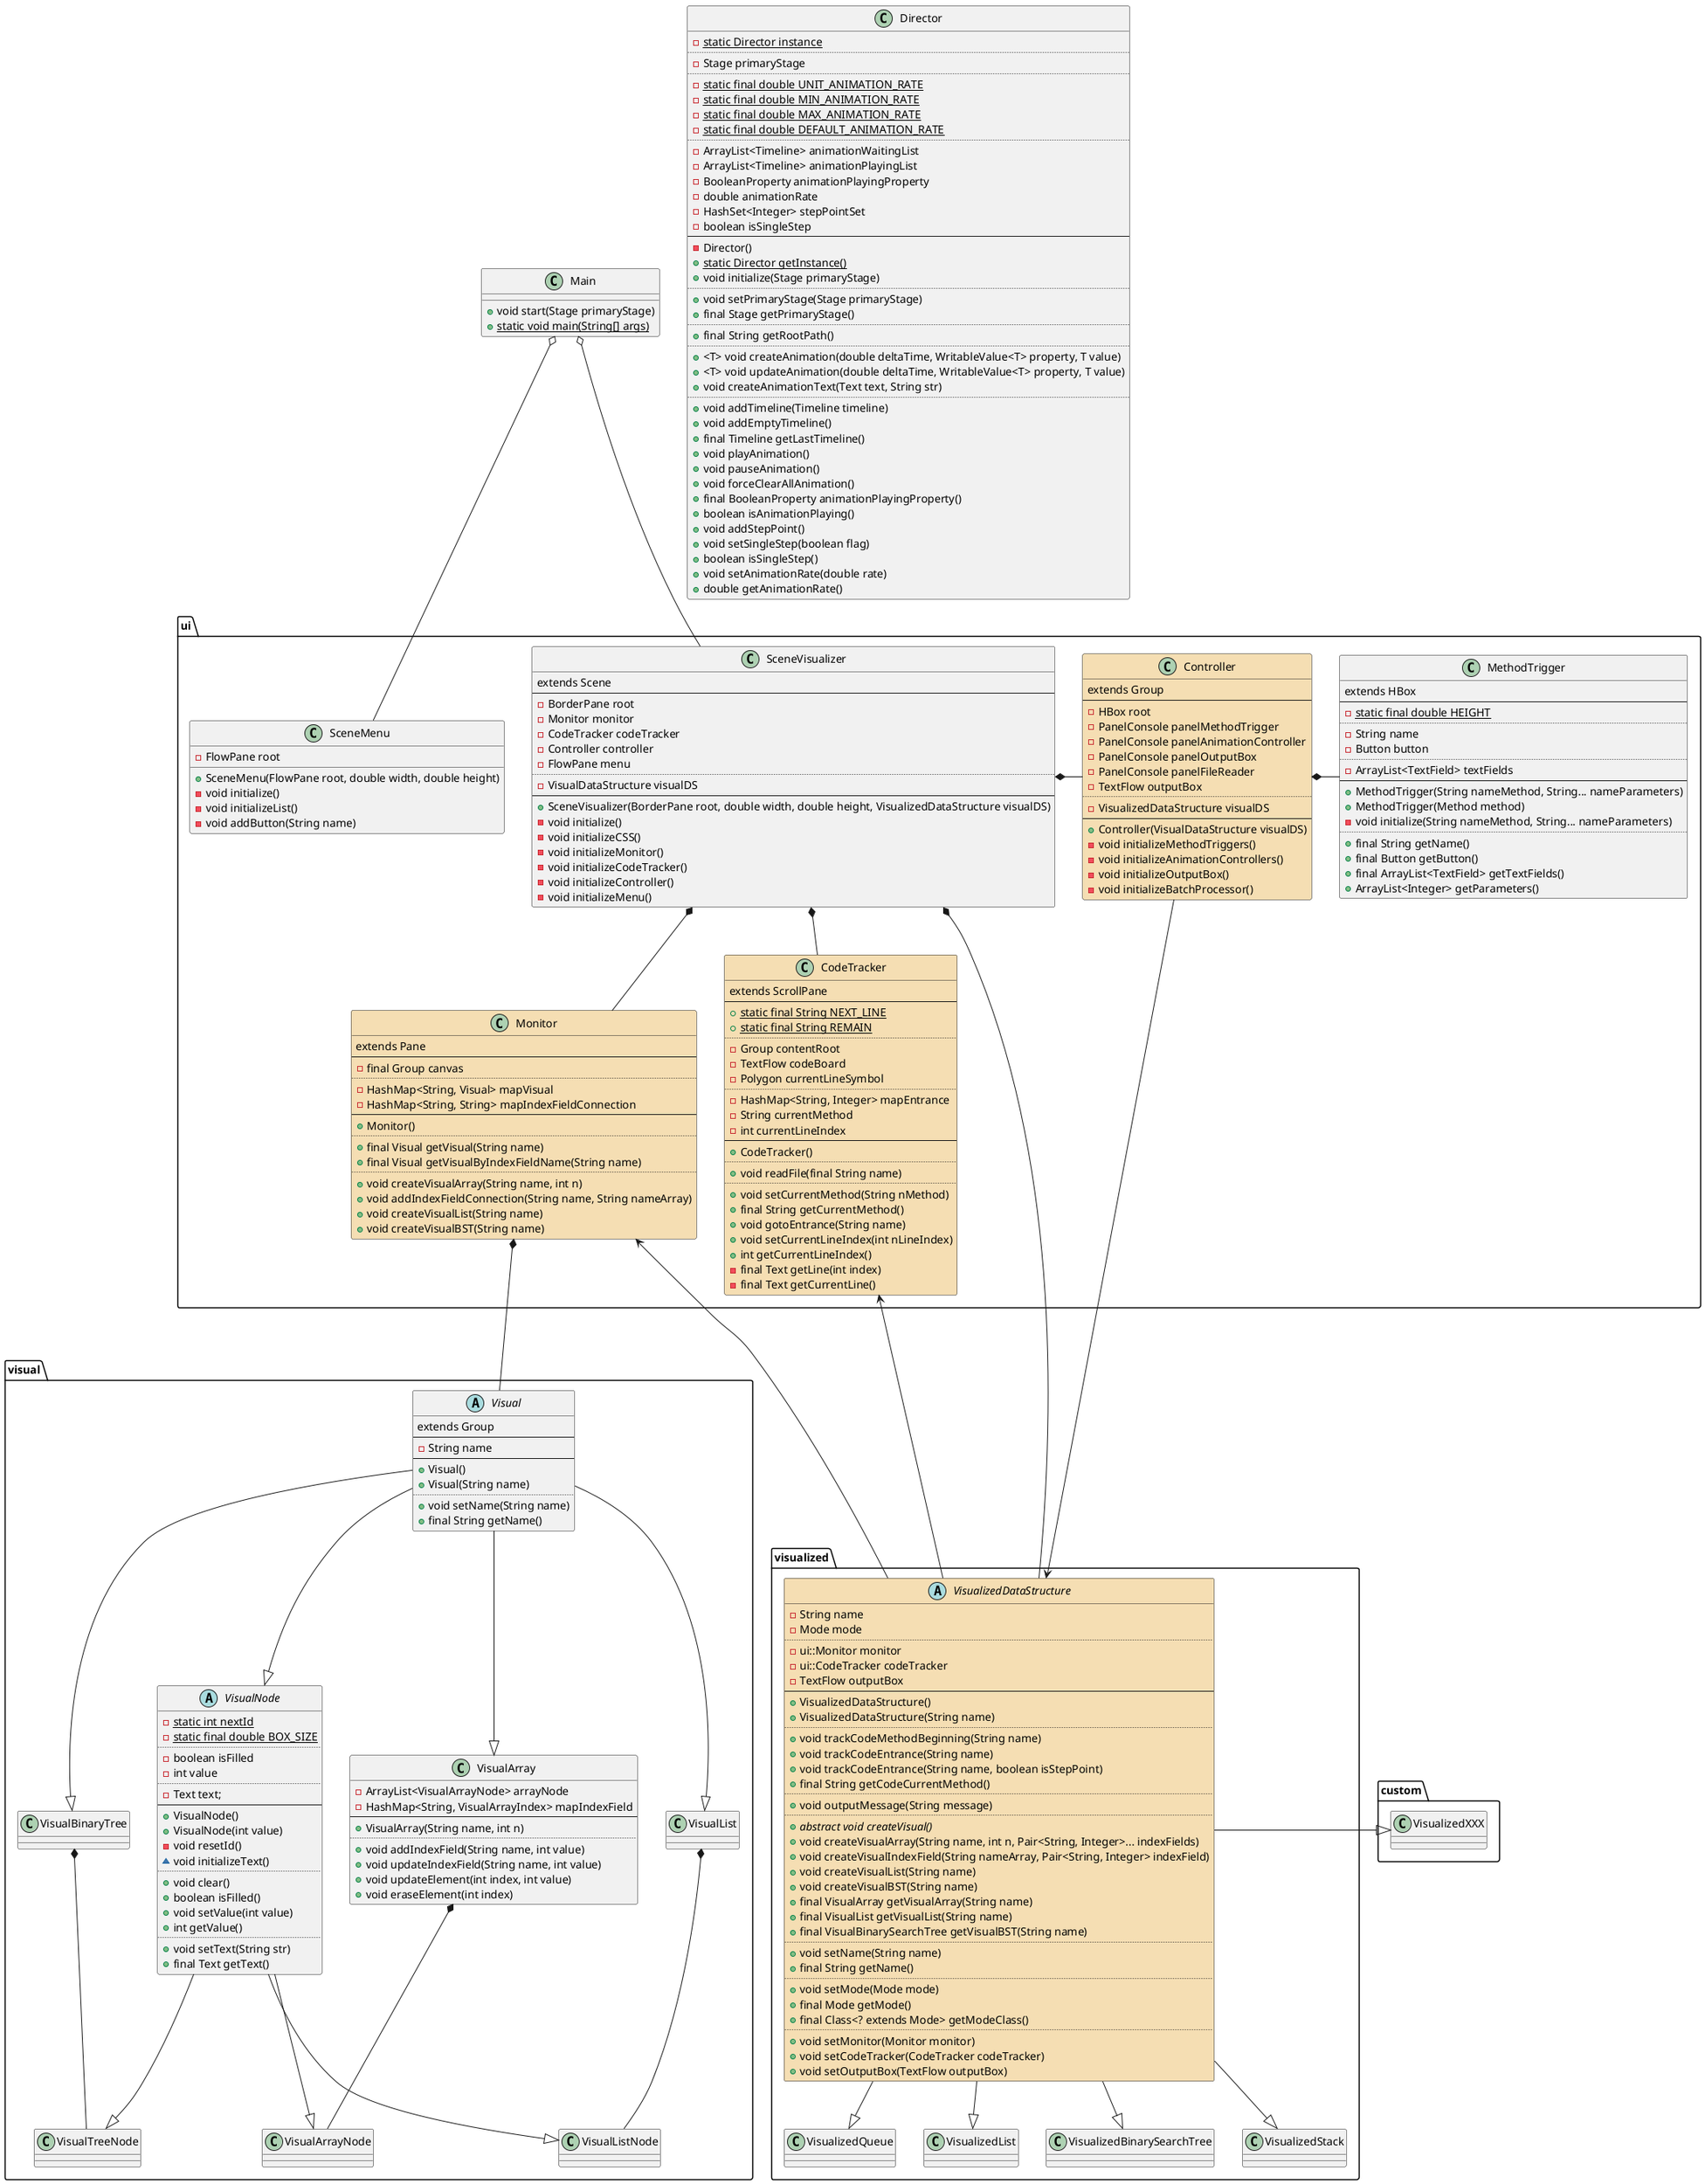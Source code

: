 @startuml demo

set namespaceSeparator ::

namespace ui {

    class SceneMenu {
        - FlowPane root
        + SceneMenu(FlowPane root, double width, double height)
        - void initialize()
        - void initializeList()
        - void addButton(String name)
    }

    class SceneVisualizer {
        extends Scene
        --
        - BorderPane root
        - Monitor monitor
        - CodeTracker codeTracker
        - Controller controller
        - FlowPane menu
        ..
        - VisualDataStructure visualDS
        --
        + SceneVisualizer(BorderPane root, double width, double height, VisualizedDataStructure visualDS)
        - void initialize()
        - void initializeCSS()
        - void initializeMonitor()
        - void initializeCodeTracker()
        - void initializeController()
        - void initializeMenu()
    }
    
    class Monitor #wheat {
        extends Pane
        --
        - final Group canvas
        ..
        - HashMap<String, Visual> mapVisual
        - HashMap<String, String> mapIndexFieldConnection
        --
        + Monitor()
        ..
        + final Visual getVisual(String name)
        + final Visual getVisualByIndexFieldName(String name)
        ..
        + void createVisualArray(String name, int n)
        + void addIndexFieldConnection(String name, String nameArray)
        + void createVisualList(String name)
        + void createVisualBST(String name)
    }

    class CodeTracker #wheat {
        extends ScrollPane
        --
        + {static} static final String NEXT_LINE
        + {static} static final String REMAIN
        ..
        - Group contentRoot
        - TextFlow codeBoard
        - Polygon currentLineSymbol
        ..
        - HashMap<String, Integer> mapEntrance
        - String currentMethod
        - int currentLineIndex
        --
        + CodeTracker()
        ..
        + void readFile(final String name)
        ..
        + void setCurrentMethod(String nMethod)
        + final String getCurrentMethod()
        + void gotoEntrance(String name)
        + void setCurrentLineIndex(int nLineIndex)
        + int getCurrentLineIndex()
        - final Text getLine(int index)
        - final Text getCurrentLine()
    }

    class Controller #wheat {
        extends Group
        --
        - HBox root
        - PanelConsole panelMethodTrigger
        - PanelConsole panelAnimationController
        - PanelConsole panelOutputBox
        - PanelConsole panelFileReader
        - TextFlow outputBox
        ..
        - VisualizedDataStructure visualDS
        --
        + Controller(VisualDataStructure visualDS)
        - void initializeMethodTriggers()
        - void initializeAnimationControllers()
        - void initializeOutputBox()
        - void initializeBatchProcessor()
    }
    class MethodTrigger {
        extends HBox
        --
        - {static} static final double HEIGHT
        ..
        - String name
        - Button button
        ..
        - ArrayList<TextField> textFields
        --
        + MethodTrigger(String nameMethod, String... nameParameters)
        + MethodTrigger(Method method)
        - void initialize(String nameMethod, String... nameParameters)
        ..
        + final String getName()
        + final Button getButton()
        + final ArrayList<TextField> getTextFields()
        + ArrayList<Integer> getParameters()
    }

    SceneVisualizer *- Controller
    SceneVisualizer *-- Monitor
    SceneVisualizer *-- CodeTracker
    Controller *- MethodTrigger

}

namespace visualized {

    abstract class VisualizedDataStructure #wheat {
        - String name
        - Mode mode
        ..
        - ui::Monitor monitor
        - ui::CodeTracker codeTracker
        - TextFlow outputBox
        --
        + VisualizedDataStructure()
        + VisualizedDataStructure(String name)
        ..
        + void trackCodeMethodBeginning(String name)
        + void trackCodeEntrance(String name)
        + void trackCodeEntrance(String name, boolean isStepPoint)
        + final String getCodeCurrentMethod()
        ..
        + void outputMessage(String message)
        ..
        + {abstract} abstract void createVisual()
        + void createVisualArray(String name, int n, Pair<String, Integer>... indexFields)
        + void createVisualIndexField(String nameArray, Pair<String, Integer> indexField)
        + void createVisualList(String name)
        + void createVisualBST(String name)
        + final VisualArray getVisualArray(String name)
        + final VisualList getVisualList(String name)
        + final VisualBinarySearchTree getVisualBST(String name)
        ..
        + void setName(String name)
        + final String getName()
        ..
        + void setMode(Mode mode)
        + final Mode getMode()
        + final Class<? extends Mode> getModeClass()
        ..
        + void setMonitor(Monitor monitor)
        + void setCodeTracker(CodeTracker codeTracker)
        + void setOutputBox(TextFlow outputBox)
    }

    VisualizedDataStructure --|> VisualizedStack
    VisualizedDataStructure --|> VisualizedQueue
    VisualizedDataStructure --|> VisualizedList
    VisualizedDataStructure --|> VisualizedBinarySearchTree
}

namespace visual {

    abstract class Visual {
        extends Group
        --
        - String name
        --
        + Visual()
        + Visual(String name)
        ..
        + void setName(String name)
        + final String getName()
    }

    abstract class VisualNode {
        - {static} static int nextId
        - {static} static final double BOX_SIZE
        ..
        - boolean isFilled
        - int value
        ..
        - Text text;
        --
        + VisualNode()
        + VisualNode(int value)
        - void resetId()
        ~ void initializeText()
        ..
        + void clear()
        + boolean isFilled()
        + void setValue(int value)
        + int getValue()
        ..
        + void setText(String str)
        + final Text getText()
    }

    class VisualArray {
        - ArrayList<VisualArrayNode> arrayNode
        - HashMap<String, VisualArrayIndex> mapIndexField
        --
        + VisualArray(String name, int n)
        ..
        + void addIndexField(String name, int value)
        + void updateIndexField(String name, int value)
        + void updateElement(int index, int value)
        + void eraseElement(int index)
    }

    Visual --|> VisualNode
    Visual --|> VisualArray
    Visual --|> VisualList
    Visual --|> VisualBinaryTree

    VisualNode --|> VisualArrayNode
    VisualNode --|> VisualListNode
    VisualNode --|> VisualTreeNode

    VisualArray *-- VisualArrayNode
    VisualList *-- VisualListNode
    VisualBinaryTree *-- VisualTreeNode
}

namespace custom {
}

class Main {
    + void start(Stage primaryStage)
    + {static} static void main(String[] args)
}

class Director {
    - {static} static Director instance
    ..
    - Stage primaryStage
    ..
    - {static} static final double UNIT_ANIMATION_RATE
    - {static} static final double MIN_ANIMATION_RATE
    - {static} static final double MAX_ANIMATION_RATE
    - {static} static final double DEFAULT_ANIMATION_RATE
    ..
    - ArrayList<Timeline> animationWaitingList
    - ArrayList<Timeline> animationPlayingList
    - BooleanProperty animationPlayingProperty
    - double animationRate
    - HashSet<Integer> stepPointSet
    - boolean isSingleStep
    --
    - Director()
    + {static} static Director getInstance()
    + void initialize(Stage primaryStage)
    ..
    + void setPrimaryStage(Stage primaryStage)
    + final Stage getPrimaryStage()
    ..
    + final String getRootPath()
    ..
    + <T> void createAnimation(double deltaTime, WritableValue<T> property, T value)
    + <T> void updateAnimation(double deltaTime, WritableValue<T> property, T value)
    + void createAnimationText(Text text, String str)
    ..
    + void addTimeline(Timeline timeline)
    + void addEmptyTimeline()
    + final Timeline getLastTimeline()
    + void playAnimation()
    + void pauseAnimation()
    + void forceClearAllAnimation()
    + final BooleanProperty animationPlayingProperty()
    + boolean isAnimationPlaying()
    + void addStepPoint()
    + void setSingleStep(boolean flag)
    + boolean isSingleStep()
    + void setAnimationRate(double rate)
    + double getAnimationRate()
}

Main o-- ui::SceneMenu
Main o-- ui::SceneVisualizer

ui::SceneVisualizer *-- visualized::VisualizedDataStructure
ui::Controller -down-> visualized::VisualizedDataStructure
visualized::VisualizedDataStructure -up-> ui::Monitor
visualized::VisualizedDataStructure -up-> ui::CodeTracker

ui::Monitor *--- visual::Visual

visualized::VisualizedDataStructure -left[hidden]-> visual::VisualArray

visualized::VisualizedDataStructure -right-|> custom::VisualizedXXX

@enduml